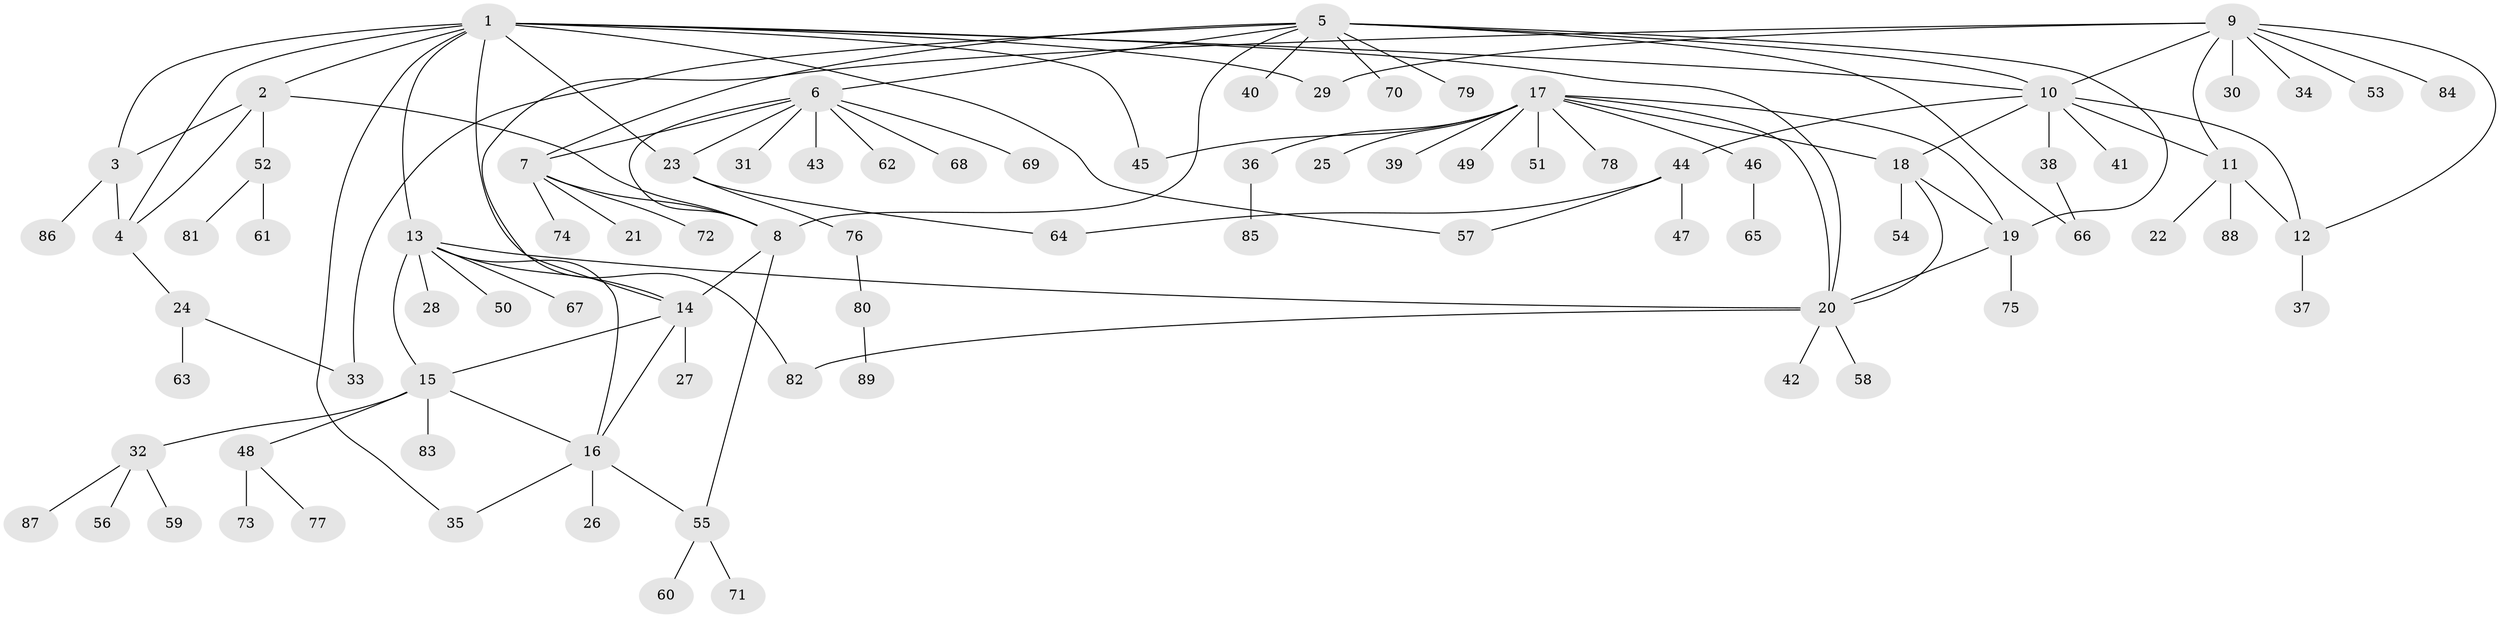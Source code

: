// Generated by graph-tools (version 1.1) at 2025/50/03/09/25 03:50:29]
// undirected, 89 vertices, 119 edges
graph export_dot {
graph [start="1"]
  node [color=gray90,style=filled];
  1;
  2;
  3;
  4;
  5;
  6;
  7;
  8;
  9;
  10;
  11;
  12;
  13;
  14;
  15;
  16;
  17;
  18;
  19;
  20;
  21;
  22;
  23;
  24;
  25;
  26;
  27;
  28;
  29;
  30;
  31;
  32;
  33;
  34;
  35;
  36;
  37;
  38;
  39;
  40;
  41;
  42;
  43;
  44;
  45;
  46;
  47;
  48;
  49;
  50;
  51;
  52;
  53;
  54;
  55;
  56;
  57;
  58;
  59;
  60;
  61;
  62;
  63;
  64;
  65;
  66;
  67;
  68;
  69;
  70;
  71;
  72;
  73;
  74;
  75;
  76;
  77;
  78;
  79;
  80;
  81;
  82;
  83;
  84;
  85;
  86;
  87;
  88;
  89;
  1 -- 2;
  1 -- 3;
  1 -- 4;
  1 -- 10;
  1 -- 13;
  1 -- 20;
  1 -- 23;
  1 -- 29;
  1 -- 35;
  1 -- 45;
  1 -- 57;
  1 -- 82;
  2 -- 3;
  2 -- 4;
  2 -- 8;
  2 -- 52;
  3 -- 4;
  3 -- 86;
  4 -- 24;
  5 -- 6;
  5 -- 7;
  5 -- 8;
  5 -- 10;
  5 -- 19;
  5 -- 33;
  5 -- 40;
  5 -- 66;
  5 -- 70;
  5 -- 79;
  6 -- 7;
  6 -- 8;
  6 -- 23;
  6 -- 31;
  6 -- 43;
  6 -- 62;
  6 -- 68;
  6 -- 69;
  7 -- 8;
  7 -- 21;
  7 -- 72;
  7 -- 74;
  8 -- 14;
  8 -- 55;
  9 -- 10;
  9 -- 11;
  9 -- 12;
  9 -- 14;
  9 -- 29;
  9 -- 30;
  9 -- 34;
  9 -- 53;
  9 -- 84;
  10 -- 11;
  10 -- 12;
  10 -- 18;
  10 -- 38;
  10 -- 41;
  10 -- 44;
  11 -- 12;
  11 -- 22;
  11 -- 88;
  12 -- 37;
  13 -- 14;
  13 -- 15;
  13 -- 16;
  13 -- 20;
  13 -- 28;
  13 -- 50;
  13 -- 67;
  14 -- 15;
  14 -- 16;
  14 -- 27;
  15 -- 16;
  15 -- 32;
  15 -- 48;
  15 -- 83;
  16 -- 26;
  16 -- 35;
  16 -- 55;
  17 -- 18;
  17 -- 19;
  17 -- 20;
  17 -- 25;
  17 -- 36;
  17 -- 39;
  17 -- 45;
  17 -- 46;
  17 -- 49;
  17 -- 51;
  17 -- 78;
  18 -- 19;
  18 -- 20;
  18 -- 54;
  19 -- 20;
  19 -- 75;
  20 -- 42;
  20 -- 58;
  20 -- 82;
  23 -- 64;
  23 -- 76;
  24 -- 33;
  24 -- 63;
  32 -- 56;
  32 -- 59;
  32 -- 87;
  36 -- 85;
  38 -- 66;
  44 -- 47;
  44 -- 57;
  44 -- 64;
  46 -- 65;
  48 -- 73;
  48 -- 77;
  52 -- 61;
  52 -- 81;
  55 -- 60;
  55 -- 71;
  76 -- 80;
  80 -- 89;
}
